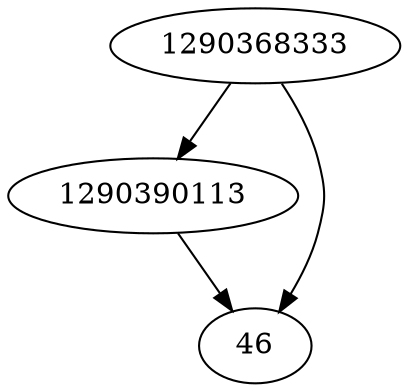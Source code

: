 strict digraph  {
1290390113;
1290368333;
46;
1290390113 -> 46;
1290368333 -> 46;
1290368333 -> 1290390113;
}
